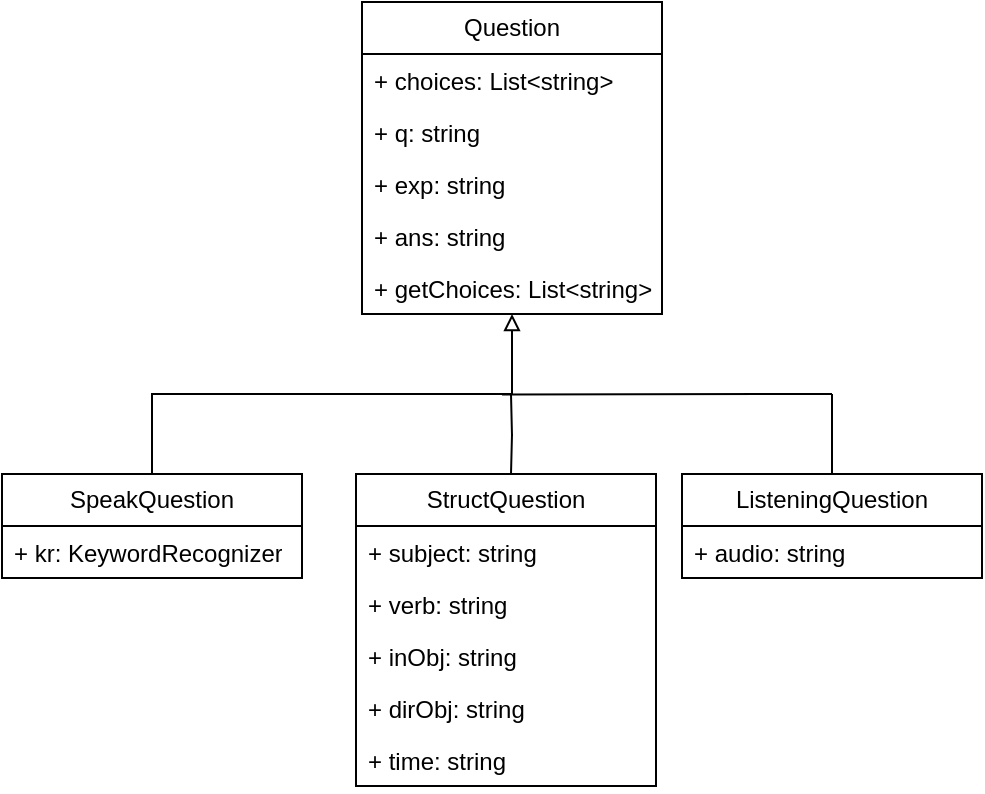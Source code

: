 <mxfile version="21.1.7" type="github">
  <diagram id="C5RBs43oDa-KdzZeNtuy" name="Page-1">
    <mxGraphModel dx="1221" dy="676" grid="1" gridSize="10" guides="1" tooltips="1" connect="1" arrows="1" fold="1" page="1" pageScale="1" pageWidth="827" pageHeight="1169" math="0" shadow="0">
      <root>
        <mxCell id="WIyWlLk6GJQsqaUBKTNV-0" />
        <mxCell id="WIyWlLk6GJQsqaUBKTNV-1" parent="WIyWlLk6GJQsqaUBKTNV-0" />
        <mxCell id="jOgFCBt5m_QcUyOAuTih-1" value="Question" style="swimlane;fontStyle=0;childLayout=stackLayout;horizontal=1;startSize=26;fillColor=none;horizontalStack=0;resizeParent=1;resizeParentMax=0;resizeLast=0;collapsible=1;marginBottom=0;whiteSpace=wrap;html=1;" vertex="1" parent="WIyWlLk6GJQsqaUBKTNV-1">
          <mxGeometry x="280" y="204" width="150" height="156" as="geometry" />
        </mxCell>
        <mxCell id="jOgFCBt5m_QcUyOAuTih-2" value="+ choices: List&amp;lt;string&amp;gt;" style="text;strokeColor=none;fillColor=none;align=left;verticalAlign=top;spacingLeft=4;spacingRight=4;overflow=hidden;rotatable=0;points=[[0,0.5],[1,0.5]];portConstraint=eastwest;whiteSpace=wrap;html=1;" vertex="1" parent="jOgFCBt5m_QcUyOAuTih-1">
          <mxGeometry y="26" width="150" height="26" as="geometry" />
        </mxCell>
        <mxCell id="jOgFCBt5m_QcUyOAuTih-3" value="+ q: string" style="text;strokeColor=none;fillColor=none;align=left;verticalAlign=top;spacingLeft=4;spacingRight=4;overflow=hidden;rotatable=0;points=[[0,0.5],[1,0.5]];portConstraint=eastwest;whiteSpace=wrap;html=1;" vertex="1" parent="jOgFCBt5m_QcUyOAuTih-1">
          <mxGeometry y="52" width="150" height="26" as="geometry" />
        </mxCell>
        <mxCell id="jOgFCBt5m_QcUyOAuTih-4" value="+ exp: string" style="text;strokeColor=none;fillColor=none;align=left;verticalAlign=top;spacingLeft=4;spacingRight=4;overflow=hidden;rotatable=0;points=[[0,0.5],[1,0.5]];portConstraint=eastwest;whiteSpace=wrap;html=1;" vertex="1" parent="jOgFCBt5m_QcUyOAuTih-1">
          <mxGeometry y="78" width="150" height="26" as="geometry" />
        </mxCell>
        <mxCell id="jOgFCBt5m_QcUyOAuTih-34" value="+ ans: string" style="text;strokeColor=none;fillColor=none;align=left;verticalAlign=top;spacingLeft=4;spacingRight=4;overflow=hidden;rotatable=0;points=[[0,0.5],[1,0.5]];portConstraint=eastwest;whiteSpace=wrap;html=1;" vertex="1" parent="jOgFCBt5m_QcUyOAuTih-1">
          <mxGeometry y="104" width="150" height="26" as="geometry" />
        </mxCell>
        <mxCell id="jOgFCBt5m_QcUyOAuTih-5" value="+ getChoices: List&amp;lt;string&amp;gt;" style="text;strokeColor=none;fillColor=none;align=left;verticalAlign=top;spacingLeft=4;spacingRight=4;overflow=hidden;rotatable=0;points=[[0,0.5],[1,0.5]];portConstraint=eastwest;whiteSpace=wrap;html=1;" vertex="1" parent="jOgFCBt5m_QcUyOAuTih-1">
          <mxGeometry y="130" width="150" height="26" as="geometry" />
        </mxCell>
        <mxCell id="jOgFCBt5m_QcUyOAuTih-37" style="edgeStyle=orthogonalEdgeStyle;rounded=0;orthogonalLoop=1;jettySize=auto;html=1;entryX=0.5;entryY=1;entryDx=0;entryDy=0;entryPerimeter=0;endArrow=block;endFill=0;" edge="1" parent="WIyWlLk6GJQsqaUBKTNV-1" source="jOgFCBt5m_QcUyOAuTih-6" target="jOgFCBt5m_QcUyOAuTih-5">
          <mxGeometry relative="1" as="geometry" />
        </mxCell>
        <mxCell id="jOgFCBt5m_QcUyOAuTih-6" value="SpeakQuestion" style="swimlane;fontStyle=0;childLayout=stackLayout;horizontal=1;startSize=26;fillColor=none;horizontalStack=0;resizeParent=1;resizeParentMax=0;resizeLast=0;collapsible=1;marginBottom=0;whiteSpace=wrap;html=1;" vertex="1" parent="WIyWlLk6GJQsqaUBKTNV-1">
          <mxGeometry x="100" y="440" width="150" height="52" as="geometry" />
        </mxCell>
        <mxCell id="jOgFCBt5m_QcUyOAuTih-7" value="+ kr: KeywordRecognizer" style="text;strokeColor=none;fillColor=none;align=left;verticalAlign=top;spacingLeft=4;spacingRight=4;overflow=hidden;rotatable=0;points=[[0,0.5],[1,0.5]];portConstraint=eastwest;whiteSpace=wrap;html=1;" vertex="1" parent="jOgFCBt5m_QcUyOAuTih-6">
          <mxGeometry y="26" width="150" height="26" as="geometry" />
        </mxCell>
        <mxCell id="jOgFCBt5m_QcUyOAuTih-32" style="edgeStyle=orthogonalEdgeStyle;rounded=0;orthogonalLoop=1;jettySize=auto;html=1;endArrow=none;endFill=0;" edge="1" parent="WIyWlLk6GJQsqaUBKTNV-1">
          <mxGeometry relative="1" as="geometry">
            <mxPoint x="354.5" y="400" as="targetPoint" />
            <mxPoint x="354.5" y="440" as="sourcePoint" />
          </mxGeometry>
        </mxCell>
        <mxCell id="jOgFCBt5m_QcUyOAuTih-10" value="StructQuestion" style="swimlane;fontStyle=0;childLayout=stackLayout;horizontal=1;startSize=26;fillColor=none;horizontalStack=0;resizeParent=1;resizeParentMax=0;resizeLast=0;collapsible=1;marginBottom=0;whiteSpace=wrap;html=1;" vertex="1" parent="WIyWlLk6GJQsqaUBKTNV-1">
          <mxGeometry x="277" y="440" width="150" height="156" as="geometry" />
        </mxCell>
        <mxCell id="jOgFCBt5m_QcUyOAuTih-11" value="+ subject: string" style="text;strokeColor=none;fillColor=none;align=left;verticalAlign=top;spacingLeft=4;spacingRight=4;overflow=hidden;rotatable=0;points=[[0,0.5],[1,0.5]];portConstraint=eastwest;whiteSpace=wrap;html=1;" vertex="1" parent="jOgFCBt5m_QcUyOAuTih-10">
          <mxGeometry y="26" width="150" height="26" as="geometry" />
        </mxCell>
        <mxCell id="jOgFCBt5m_QcUyOAuTih-14" value="+ verb: string" style="text;strokeColor=none;fillColor=none;align=left;verticalAlign=top;spacingLeft=4;spacingRight=4;overflow=hidden;rotatable=0;points=[[0,0.5],[1,0.5]];portConstraint=eastwest;whiteSpace=wrap;html=1;" vertex="1" parent="jOgFCBt5m_QcUyOAuTih-10">
          <mxGeometry y="52" width="150" height="26" as="geometry" />
        </mxCell>
        <mxCell id="jOgFCBt5m_QcUyOAuTih-15" value="+ inObj: string" style="text;strokeColor=none;fillColor=none;align=left;verticalAlign=top;spacingLeft=4;spacingRight=4;overflow=hidden;rotatable=0;points=[[0,0.5],[1,0.5]];portConstraint=eastwest;whiteSpace=wrap;html=1;" vertex="1" parent="jOgFCBt5m_QcUyOAuTih-10">
          <mxGeometry y="78" width="150" height="26" as="geometry" />
        </mxCell>
        <mxCell id="jOgFCBt5m_QcUyOAuTih-16" value="+ dirObj: string" style="text;strokeColor=none;fillColor=none;align=left;verticalAlign=top;spacingLeft=4;spacingRight=4;overflow=hidden;rotatable=0;points=[[0,0.5],[1,0.5]];portConstraint=eastwest;whiteSpace=wrap;html=1;" vertex="1" parent="jOgFCBt5m_QcUyOAuTih-10">
          <mxGeometry y="104" width="150" height="26" as="geometry" />
        </mxCell>
        <mxCell id="jOgFCBt5m_QcUyOAuTih-13" value="+ time: string" style="text;strokeColor=none;fillColor=none;align=left;verticalAlign=top;spacingLeft=4;spacingRight=4;overflow=hidden;rotatable=0;points=[[0,0.5],[1,0.5]];portConstraint=eastwest;whiteSpace=wrap;html=1;" vertex="1" parent="jOgFCBt5m_QcUyOAuTih-10">
          <mxGeometry y="130" width="150" height="26" as="geometry" />
        </mxCell>
        <mxCell id="jOgFCBt5m_QcUyOAuTih-17" value="ListeningQuestion" style="swimlane;fontStyle=0;childLayout=stackLayout;horizontal=1;startSize=26;fillColor=none;horizontalStack=0;resizeParent=1;resizeParentMax=0;resizeLast=0;collapsible=1;marginBottom=0;whiteSpace=wrap;html=1;" vertex="1" parent="WIyWlLk6GJQsqaUBKTNV-1">
          <mxGeometry x="440" y="440" width="150" height="52" as="geometry" />
        </mxCell>
        <mxCell id="jOgFCBt5m_QcUyOAuTih-18" value="+ audio: string" style="text;strokeColor=none;fillColor=none;align=left;verticalAlign=top;spacingLeft=4;spacingRight=4;overflow=hidden;rotatable=0;points=[[0,0.5],[1,0.5]];portConstraint=eastwest;whiteSpace=wrap;html=1;" vertex="1" parent="jOgFCBt5m_QcUyOAuTih-17">
          <mxGeometry y="26" width="150" height="26" as="geometry" />
        </mxCell>
        <mxCell id="jOgFCBt5m_QcUyOAuTih-30" style="edgeStyle=orthogonalEdgeStyle;rounded=0;orthogonalLoop=1;jettySize=auto;html=1;exitX=0;exitY=0.5;exitDx=0;exitDy=0;exitPerimeter=0;endArrow=none;endFill=0;" edge="1" parent="WIyWlLk6GJQsqaUBKTNV-1" source="jOgFCBt5m_QcUyOAuTih-27">
          <mxGeometry relative="1" as="geometry">
            <mxPoint x="350" y="400.286" as="targetPoint" />
            <Array as="points">
              <mxPoint x="480" y="400" />
              <mxPoint x="480" y="400" />
            </Array>
          </mxGeometry>
        </mxCell>
        <mxCell id="jOgFCBt5m_QcUyOAuTih-27" value="" style="line;strokeWidth=1;direction=south;html=1;" vertex="1" parent="WIyWlLk6GJQsqaUBKTNV-1">
          <mxGeometry x="510" y="400" width="10" height="40" as="geometry" />
        </mxCell>
      </root>
    </mxGraphModel>
  </diagram>
</mxfile>
